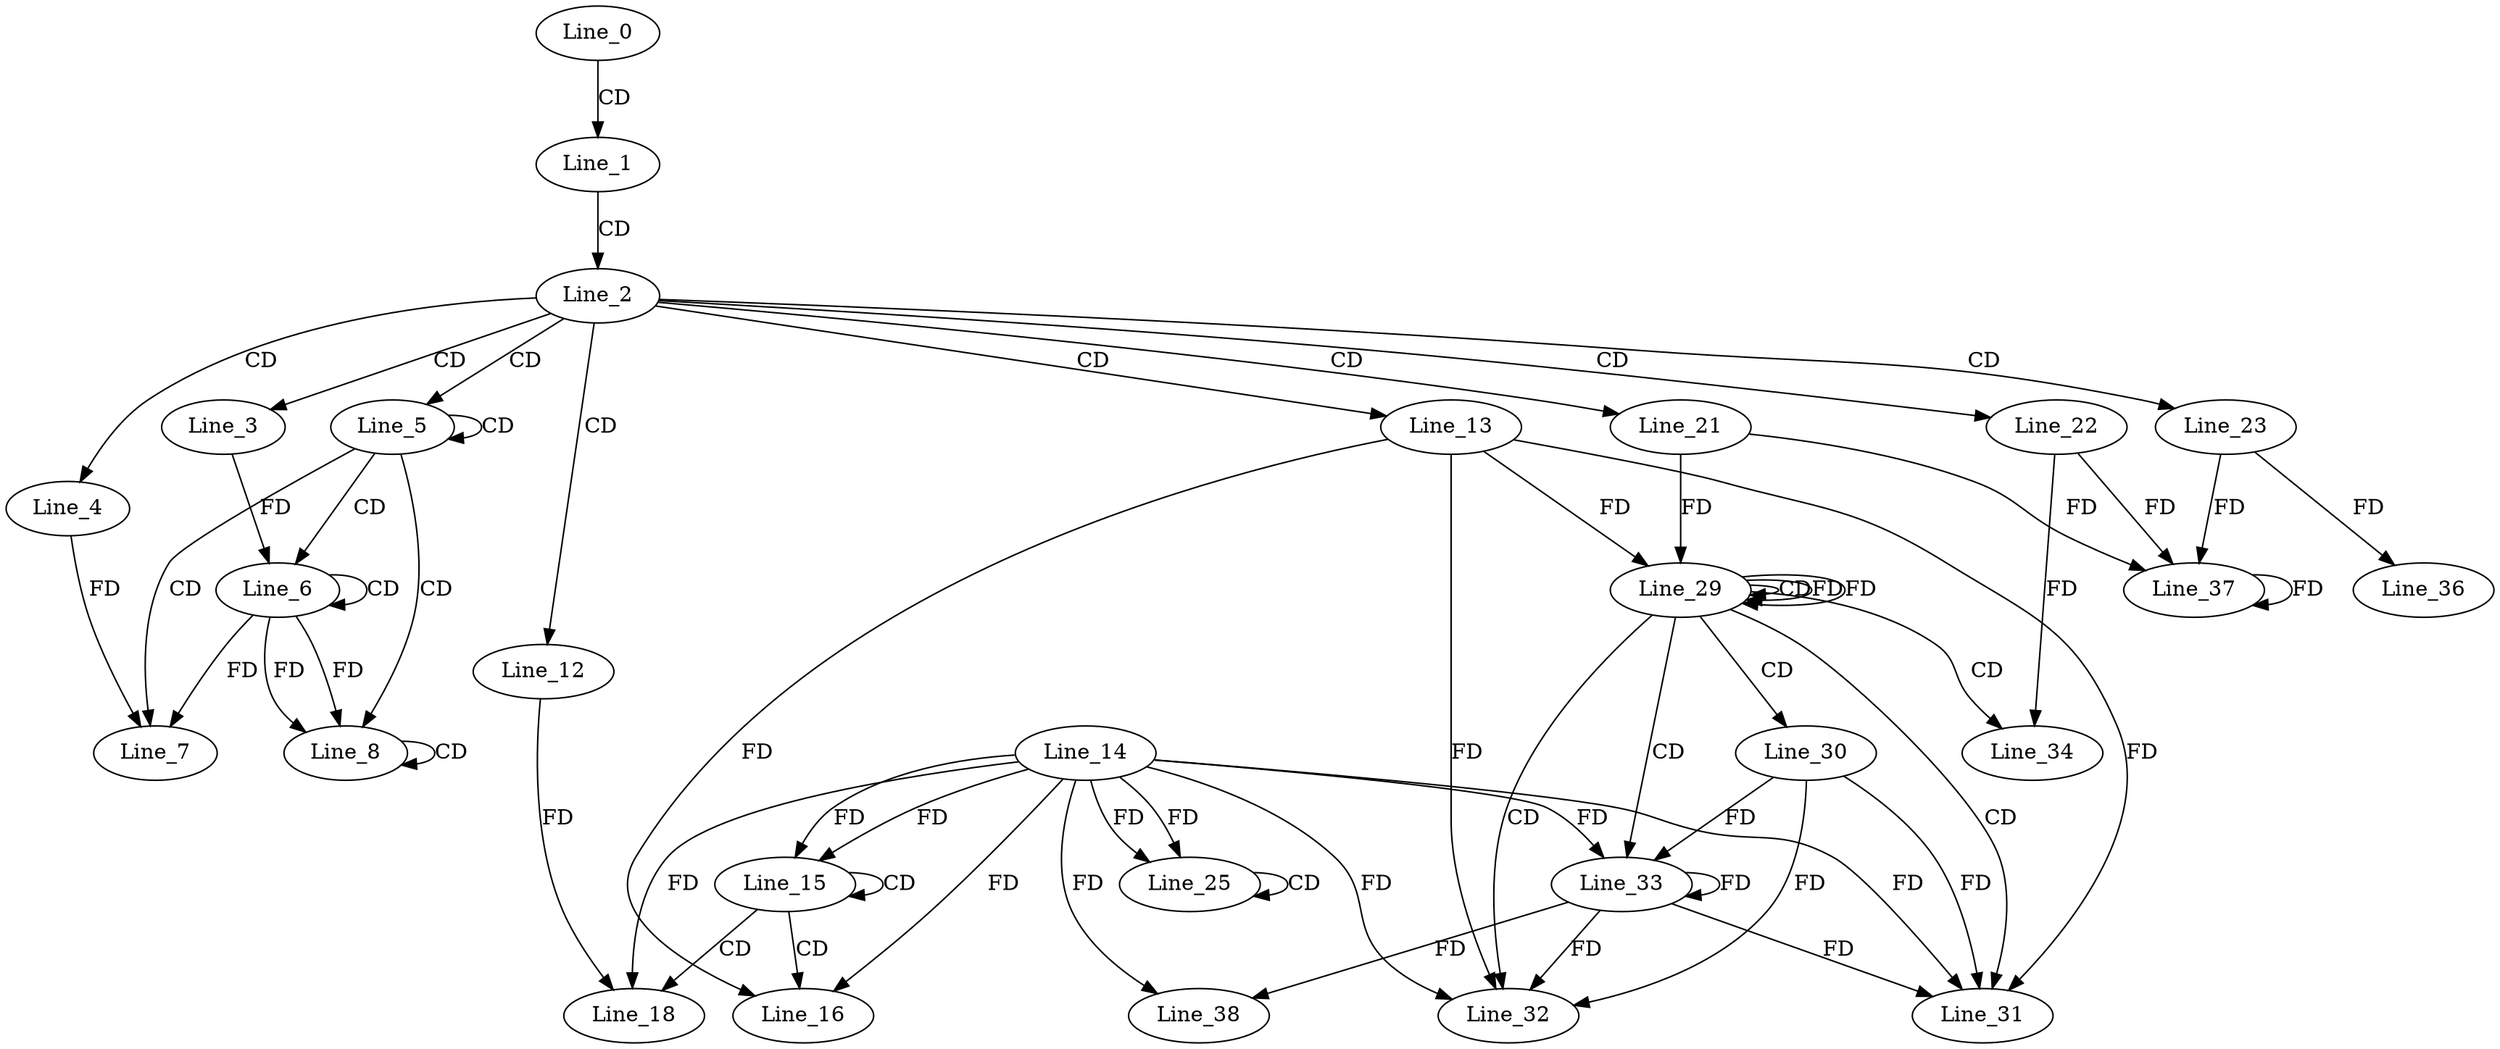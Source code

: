 digraph G {
  Line_0;
  Line_1;
  Line_2;
  Line_3;
  Line_4;
  Line_5;
  Line_6;
  Line_6;
  Line_7;
  Line_8;
  Line_8;
  Line_12;
  Line_13;
  Line_14;
  Line_15;
  Line_15;
  Line_16;
  Line_16;
  Line_18;
  Line_21;
  Line_22;
  Line_23;
  Line_25;
  Line_25;
  Line_29;
  Line_29;
  Line_29;
  Line_29;
  Line_30;
  Line_31;
  Line_31;
  Line_31;
  Line_32;
  Line_32;
  Line_32;
  Line_33;
  Line_33;
  Line_34;
  Line_36;
  Line_37;
  Line_38;
  Line_0 -> Line_1 [ label="CD" ];
  Line_1 -> Line_2 [ label="CD" ];
  Line_2 -> Line_3 [ label="CD" ];
  Line_2 -> Line_4 [ label="CD" ];
  Line_2 -> Line_5 [ label="CD" ];
  Line_5 -> Line_5 [ label="CD" ];
  Line_5 -> Line_6 [ label="CD" ];
  Line_6 -> Line_6 [ label="CD" ];
  Line_3 -> Line_6 [ label="FD" ];
  Line_5 -> Line_7 [ label="CD" ];
  Line_4 -> Line_7 [ label="FD" ];
  Line_6 -> Line_7 [ label="FD" ];
  Line_5 -> Line_8 [ label="CD" ];
  Line_6 -> Line_8 [ label="FD" ];
  Line_8 -> Line_8 [ label="CD" ];
  Line_6 -> Line_8 [ label="FD" ];
  Line_2 -> Line_12 [ label="CD" ];
  Line_2 -> Line_13 [ label="CD" ];
  Line_14 -> Line_15 [ label="FD" ];
  Line_15 -> Line_15 [ label="CD" ];
  Line_14 -> Line_15 [ label="FD" ];
  Line_15 -> Line_16 [ label="CD" ];
  Line_13 -> Line_16 [ label="FD" ];
  Line_14 -> Line_16 [ label="FD" ];
  Line_15 -> Line_18 [ label="CD" ];
  Line_12 -> Line_18 [ label="FD" ];
  Line_14 -> Line_18 [ label="FD" ];
  Line_2 -> Line_21 [ label="CD" ];
  Line_2 -> Line_22 [ label="CD" ];
  Line_2 -> Line_23 [ label="CD" ];
  Line_14 -> Line_25 [ label="FD" ];
  Line_25 -> Line_25 [ label="CD" ];
  Line_14 -> Line_25 [ label="FD" ];
  Line_29 -> Line_29 [ label="CD" ];
  Line_13 -> Line_29 [ label="FD" ];
  Line_21 -> Line_29 [ label="FD" ];
  Line_29 -> Line_29 [ label="FD" ];
  Line_29 -> Line_30 [ label="CD" ];
  Line_29 -> Line_31 [ label="CD" ];
  Line_30 -> Line_31 [ label="FD" ];
  Line_14 -> Line_31 [ label="FD" ];
  Line_13 -> Line_31 [ label="FD" ];
  Line_29 -> Line_32 [ label="CD" ];
  Line_30 -> Line_32 [ label="FD" ];
  Line_14 -> Line_32 [ label="FD" ];
  Line_13 -> Line_32 [ label="FD" ];
  Line_29 -> Line_33 [ label="CD" ];
  Line_33 -> Line_33 [ label="FD" ];
  Line_14 -> Line_33 [ label="FD" ];
  Line_30 -> Line_33 [ label="FD" ];
  Line_29 -> Line_34 [ label="CD" ];
  Line_22 -> Line_34 [ label="FD" ];
  Line_23 -> Line_36 [ label="FD" ];
  Line_21 -> Line_37 [ label="FD" ];
  Line_37 -> Line_37 [ label="FD" ];
  Line_22 -> Line_37 [ label="FD" ];
  Line_23 -> Line_37 [ label="FD" ];
  Line_33 -> Line_38 [ label="FD" ];
  Line_14 -> Line_38 [ label="FD" ];
  Line_29 -> Line_29 [ label="FD" ];
  Line_33 -> Line_31 [ label="FD" ];
  Line_33 -> Line_32 [ label="FD" ];
}
